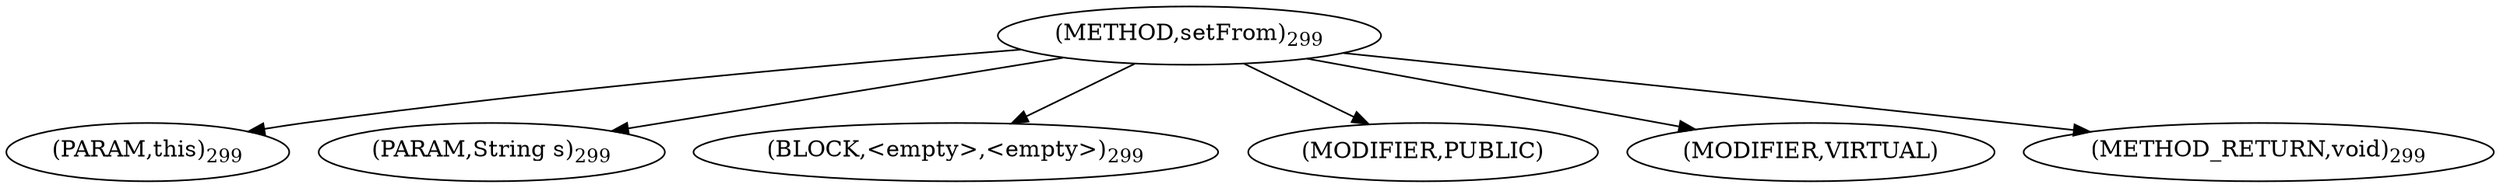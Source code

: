 digraph "setFrom" {  
"567" [label = <(METHOD,setFrom)<SUB>299</SUB>> ]
"568" [label = <(PARAM,this)<SUB>299</SUB>> ]
"569" [label = <(PARAM,String s)<SUB>299</SUB>> ]
"570" [label = <(BLOCK,&lt;empty&gt;,&lt;empty&gt;)<SUB>299</SUB>> ]
"571" [label = <(MODIFIER,PUBLIC)> ]
"572" [label = <(MODIFIER,VIRTUAL)> ]
"573" [label = <(METHOD_RETURN,void)<SUB>299</SUB>> ]
  "567" -> "568" 
  "567" -> "569" 
  "567" -> "570" 
  "567" -> "571" 
  "567" -> "572" 
  "567" -> "573" 
}
